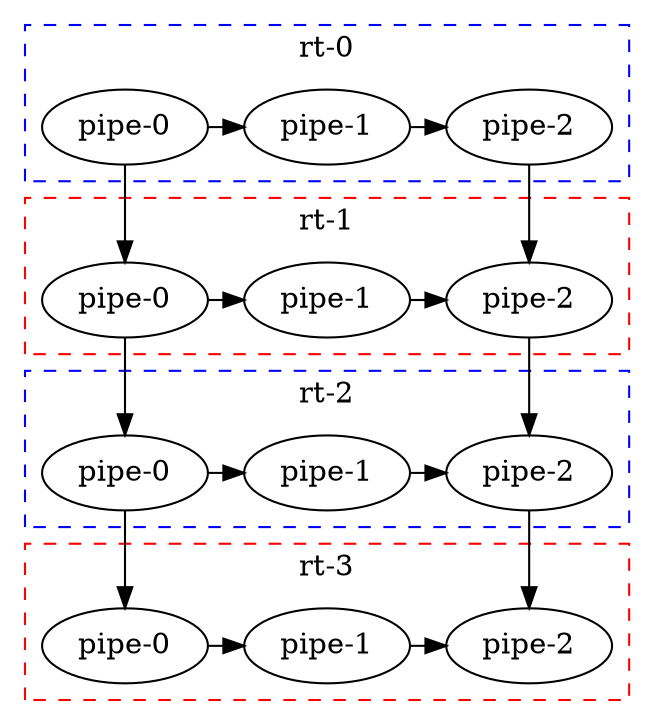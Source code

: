 
digraph Taskflow {
newrank=true;
#columns
subgraph {
p00[label="pipe-0"];
p10[label="pipe-0"];
p20[label="pipe-0"];
p30[label="pipe-0"];
}

subgraph  {
p01[label="pipe-1"];
p11[label="pipe-1"];
p21[label="pipe-1"];
p31[label="pipe-1"];
}

subgraph  {
p02[label="pipe-2"];
p12[label="pipe-2"];
p22[label="pipe-2"];
p32[label="pipe-2"];
}

subgraph cluster0 {
label="rt-0";
style="dashed";
color="blue";
rank="same";
p00;
p01;
p02;
}
subgraph cluster1 {
label="rt-1";
style="dashed";
color="red";
rank="same";
p10;
p11;
p12;
}
subgraph cluster2 {
label="rt-2";
style="dashed";
color="blue";
rank="same";
p20;
p21;
p22;
}
subgraph cluster3 {
label="rt-3";
style="dashed";
color="red";
rank="same";
p30;
p31;
p32;
}

p00 -> p01;
p01 -> p02;
p10 -> p11;
p11 -> p12;
p20 -> p21;
p21 -> p22;
p30 -> p31;
p31 -> p32;
p00 -> p10;
p02 -> p12;
p10 -> p20;
p12 -> p22;
p20 -> p30;
p22 -> p32;
}

